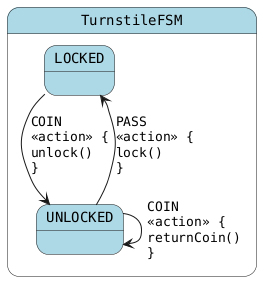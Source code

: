 @startuml
skinparam StateFontName Helvetica
skinparam defaultFontName Monospaced
skinparam state {
    BackgroundColor LightBlue
}
state TurnstileFSM {
LOCKED --> UNLOCKED : COIN\l<<action>> {\lunlock()\l}
UNLOCKED --> UNLOCKED : COIN\l<<action>> {\lreturnCoin()\l}
UNLOCKED --> LOCKED : PASS\l<<action>> {\llock()\l}
}
@enduml
